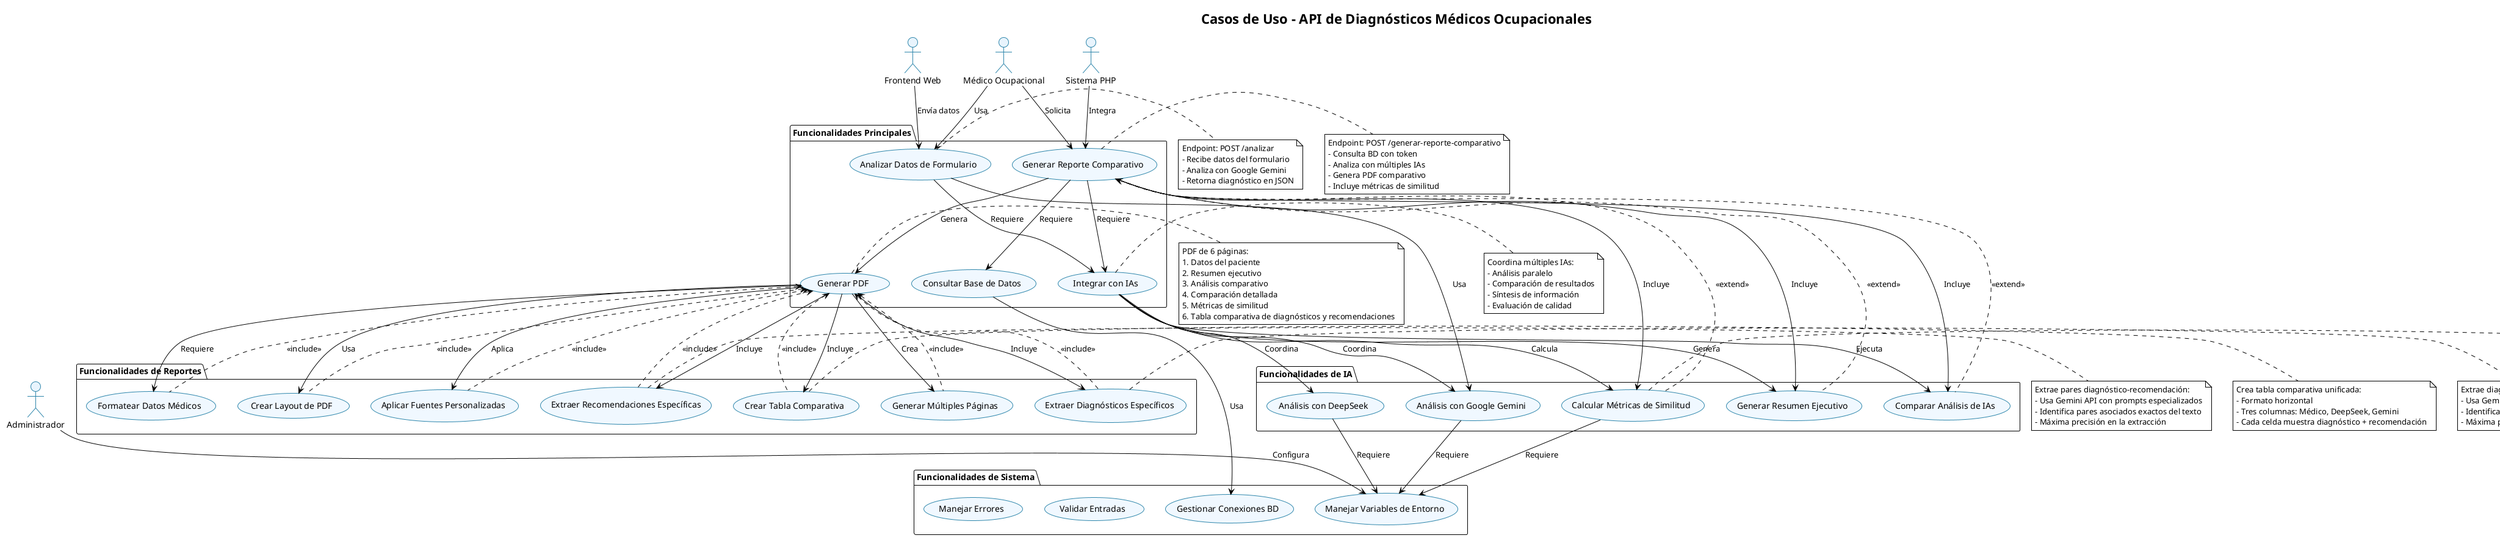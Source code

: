 @startuml Casos de Uso del Sistema
!theme plain
skinparam backgroundColor #FFFFFF
skinparam actorBackgroundColor #E8F4FD
skinparam actorBorderColor #2E86AB
skinparam usecaseBackgroundColor #F0F8FF
skinparam usecaseBorderColor #2E86AB

title Casos de Uso - API de Diagnósticos Médicos Ocupacionales

actor "Médico Ocupacional" as medico
actor "Sistema PHP" as sistema_php
actor "Frontend Web" as frontend
actor "Administrador" as admin

package "Funcionalidades Principales" {
    usecase "Analizar Datos de Formulario" as UC1
    usecase "Generar Reporte Comparativo" as UC2
    usecase "Consultar Base de Datos" as UC3
    usecase "Integrar con IAs" as UC4
    usecase "Generar PDF" as UC5
}

package "Funcionalidades de IA" {
    usecase "Análisis con Google Gemini" as UC6
    usecase "Análisis con DeepSeek" as UC7
    usecase "Generar Resumen Ejecutivo" as UC8
    usecase "Comparar Análisis de IAs" as UC9
    usecase "Calcular Métricas de Similitud" as UC10
}

package "Funcionalidades de Reportes" {
    usecase "Formatear Datos Médicos" as UC11
    usecase "Crear Layout de PDF" as UC12
    usecase "Aplicar Fuentes Personalizadas" as UC13
    usecase "Generar Múltiples Páginas" as UC14
    usecase "Extraer Diagnósticos Específicos" as UC19
    usecase "Extraer Recomendaciones Específicas" as UC21
    usecase "Crear Tabla Comparativa" as UC20
}

package "Funcionalidades de Sistema" {
    usecase "Gestionar Conexiones BD" as UC15
    usecase "Manejar Variables de Entorno" as UC16
    usecase "Validar Entradas" as UC17
    usecase "Manejar Errores" as UC18
}

' Relaciones principales
medico --> UC1 : Usa
medico --> UC2 : Solicita
sistema_php --> UC2 : Integra
frontend --> UC1 : Envía datos
admin --> UC16 : Configura

' Relaciones de dependencia
UC1 --> UC4 : Requiere
UC1 --> UC6 : Usa
UC2 --> UC3 : Requiere
UC2 --> UC4 : Requiere
UC2 --> UC5 : Genera
UC2 --> UC8 : Incluye
UC2 --> UC9 : Incluye
UC2 --> UC10 : Incluye

UC4 --> UC6 : Coordina
UC4 --> UC7 : Coordina
UC4 --> UC8 : Genera
UC4 --> UC9 : Ejecuta
UC4 --> UC10 : Calcula

UC5 --> UC11 : Requiere
UC5 --> UC12 : Usa
UC5 --> UC13 : Aplica
UC5 --> UC14 : Crea
UC5 --> UC19 : Incluye
UC5 --> UC21 : Incluye
UC5 --> UC20 : Incluye

UC3 --> UC15 : Usa
UC6 --> UC16 : Requiere
UC7 --> UC16 : Requiere
UC10 --> UC16 : Requiere

' Casos de uso extendidos
UC2 <.. UC8 : <<extend>>
UC2 <.. UC9 : <<extend>>
UC2 <.. UC10 : <<extend>>

UC5 <.. UC11 : <<include>>
UC5 <.. UC12 : <<include>>
UC5 <.. UC13 : <<include>>
UC5 <.. UC14 : <<include>>
UC5 <.. UC19 : <<include>>
UC5 <.. UC21 : <<include>>
UC5 <.. UC20 : <<include>>

' Notas explicativas
note right of UC1
Endpoint: POST /analizar
- Recibe datos del formulario
- Analiza con Google Gemini
- Retorna diagnóstico en JSON
end note

note right of UC2
Endpoint: POST /generar-reporte-comparativo
- Consulta BD con token
- Analiza con múltiples IAs
- Genera PDF comparativo
- Incluye métricas de similitud
end note

note right of UC4
Coordina múltiples IAs:
- Análisis paralelo
- Comparación de resultados
- Síntesis de información
- Evaluación de calidad
end note

note right of UC5
PDF de 6 páginas:
1. Datos del paciente
2. Resumen ejecutivo
3. Análisis comparativo
4. Comparación detallada
5. Métricas de similitud
6. Tabla comparativa de diagnósticos y recomendaciones
end note

note right of UC10
Usa Hugging Face API:
- Modelo: sentence-transformers
- Métrica: Similitud de coseno
- Compara: Análisis médico vs IA
end note

note right of UC19
Extrae diagnósticos específicos:
- Usa Gemini API con prompts especializados
- Identifica diagnósticos exactos del texto
- Máxima precisión en la extracción
end note

note right of UC21
Extrae pares diagnóstico-recomendación:
- Usa Gemini API con prompts especializados
- Identifica pares asociados exactos del texto
- Máxima precisión en la extracción
end note

note right of UC20
Crea tabla comparativa unificada:
- Formato horizontal
- Tres columnas: Médico, DeepSeek, Gemini
- Cada celda muestra diagnóstico + recomendación
end note

@enduml

